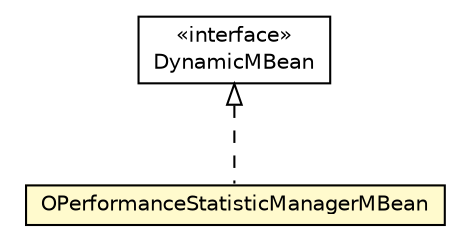#!/usr/local/bin/dot
#
# Class diagram 
# Generated by UMLGraph version R5_6-24-gf6e263 (http://www.umlgraph.org/)
#

digraph G {
	edge [fontname="Helvetica",fontsize=10,labelfontname="Helvetica",labelfontsize=10];
	node [fontname="Helvetica",fontsize=10,shape=plaintext];
	nodesep=0.25;
	ranksep=0.5;
	// com.orientechnologies.orient.core.storage.impl.local.statistic.OPerformanceStatisticManagerMBean
	c2787274 [label=<<table title="com.orientechnologies.orient.core.storage.impl.local.statistic.OPerformanceStatisticManagerMBean" border="0" cellborder="1" cellspacing="0" cellpadding="2" port="p" bgcolor="lemonChiffon" href="./OPerformanceStatisticManagerMBean.html">
		<tr><td><table border="0" cellspacing="0" cellpadding="1">
<tr><td align="center" balign="center"> OPerformanceStatisticManagerMBean </td></tr>
		</table></td></tr>
		</table>>, URL="./OPerformanceStatisticManagerMBean.html", fontname="Helvetica", fontcolor="black", fontsize=10.0];
	//com.orientechnologies.orient.core.storage.impl.local.statistic.OPerformanceStatisticManagerMBean implements javax.management.DynamicMBean
	c2788185:p -> c2787274:p [dir=back,arrowtail=empty,style=dashed];
	// javax.management.DynamicMBean
	c2788185 [label=<<table title="javax.management.DynamicMBean" border="0" cellborder="1" cellspacing="0" cellpadding="2" port="p" href="http://java.sun.com/j2se/1.4.2/docs/api/javax/management/DynamicMBean.html">
		<tr><td><table border="0" cellspacing="0" cellpadding="1">
<tr><td align="center" balign="center"> &#171;interface&#187; </td></tr>
<tr><td align="center" balign="center"> DynamicMBean </td></tr>
		</table></td></tr>
		</table>>, URL="http://java.sun.com/j2se/1.4.2/docs/api/javax/management/DynamicMBean.html", fontname="Helvetica", fontcolor="black", fontsize=10.0];
}

